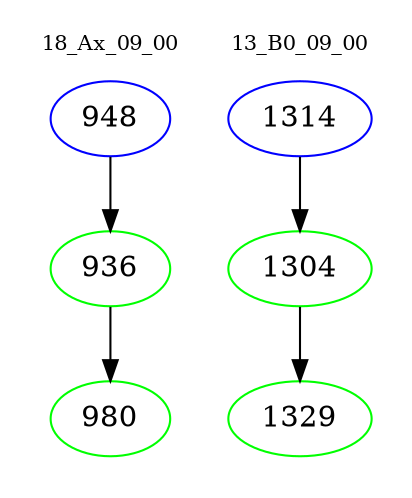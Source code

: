 digraph{
subgraph cluster_0 {
color = white
label = "18_Ax_09_00";
fontsize=10;
T0_948 [label="948", color="blue"]
T0_948 -> T0_936 [color="black"]
T0_936 [label="936", color="green"]
T0_936 -> T0_980 [color="black"]
T0_980 [label="980", color="green"]
}
subgraph cluster_1 {
color = white
label = "13_B0_09_00";
fontsize=10;
T1_1314 [label="1314", color="blue"]
T1_1314 -> T1_1304 [color="black"]
T1_1304 [label="1304", color="green"]
T1_1304 -> T1_1329 [color="black"]
T1_1329 [label="1329", color="green"]
}
}
